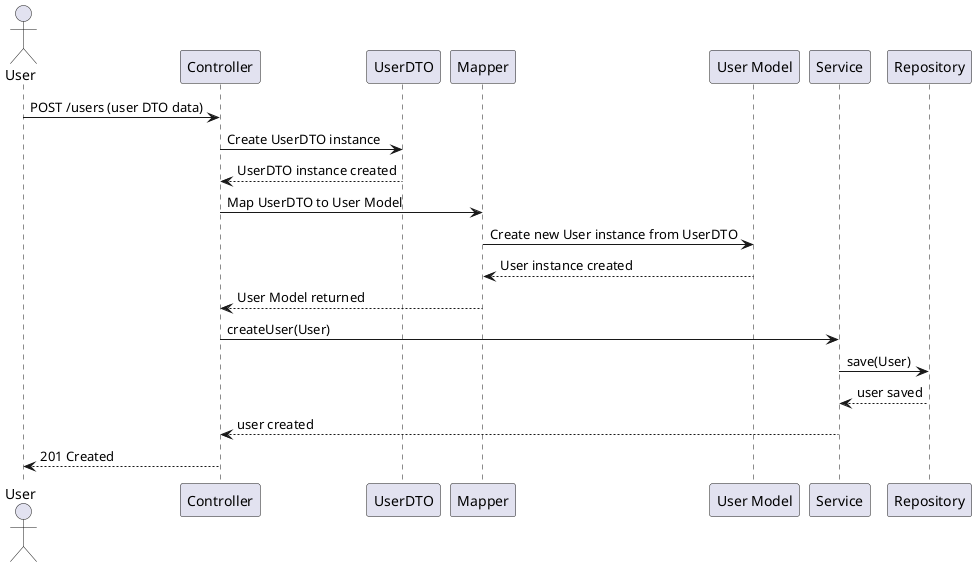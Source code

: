 @startuml

actor User as u
participant "Controller" as c
participant "UserDTO" as dto
participant "Mapper" as mpr
participant "User Model" as model
participant "Service" as s
participant "Repository" as r

u -> c : POST /users (user DTO data)
c -> dto : Create UserDTO instance
dto --> c : UserDTO instance created
c -> mpr : Map UserDTO to User Model
mpr -> model : Create new User instance from UserDTO
model --> mpr : User instance created
mpr --> c : User Model returned
c -> s : createUser(User)
s -> r : save(User)
r --> s : user saved
s --> c : user created
c --> u : 201 Created

@enduml

